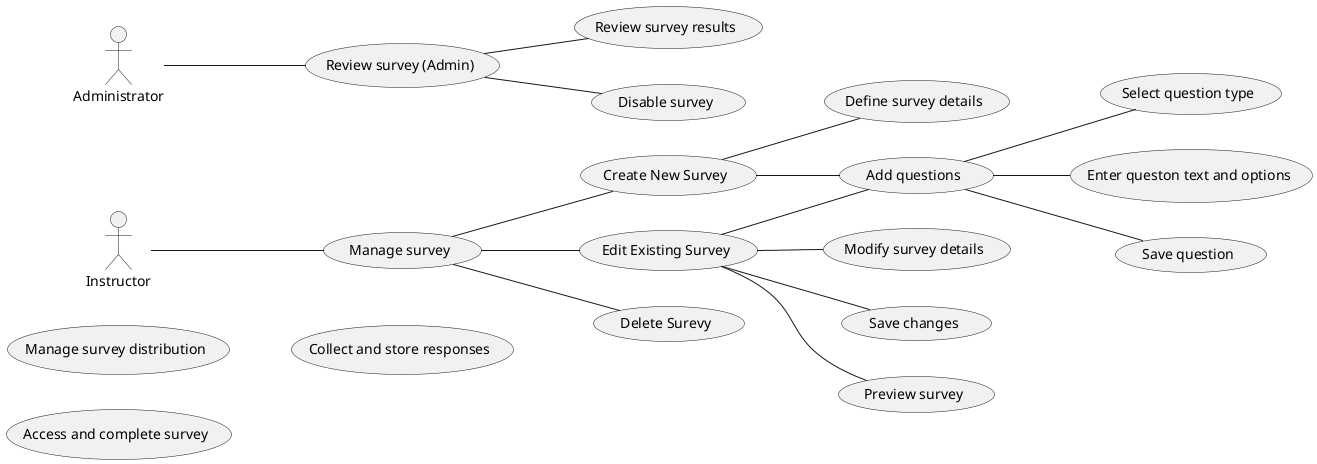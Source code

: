 @startuml

left to right direction

actor Instructor
actor Administrator

usecase "Manage survey" as ManageSurvey
usecase "Create New Survey" as CreateNewSurvey
usecase "Edit Existing Survey" as EditSurvey
usecase "Delete Surevy" as DeleteSurvey
usecase "Define survey details" as DefineDetails
usecase "Add questions" as AddQuestions
usecase "Modify survey details" as ModifyDetails
usecase "Save changes" as SaveChanges
usecase "Preview survey" as PreviewSurvey
usecase "Manage survey distribution" as ManageDistribution
usecase "Access and complete survey" as CompleteSurvey
usecase "Collect and store responses" as StoreResponses
usecase "Review survey results" as ReviewResults
usecase "Select question type" as SelectQuestionType
usecase "Enter queston text and options" as EnterQuestionOptions
usecase "Save question" as SaveQuestion
usecase "Review survey (Admin)" as ReviewSurveyAdmin
usecase "Disable survey" as DisableSurvey 

Instructor -- ManageSurvey
Administrator -- ReviewSurveyAdmin

ManageSurvey -- CreateNewSurvey
ManageSurvey -- EditSurvey
ManageSurvey -- DeleteSurvey

CreateNewSurvey -- DefineDetails
CreateNewSurvey -- AddQuestions 
EditSurvey -- ModifyDetails
EditSurvey -- AddQuestions
EditSurvey -- SaveChanges
EditSurvey -- PreviewSurvey

AddQuestions -- SelectQuestionType
AddQuestions -- EnterQuestionOptions
AddQuestions -- SaveQuestion

ReviewSurveyAdmin -- ReviewResults
ReviewSurveyAdmin -- DisableSurvey


@enduml


